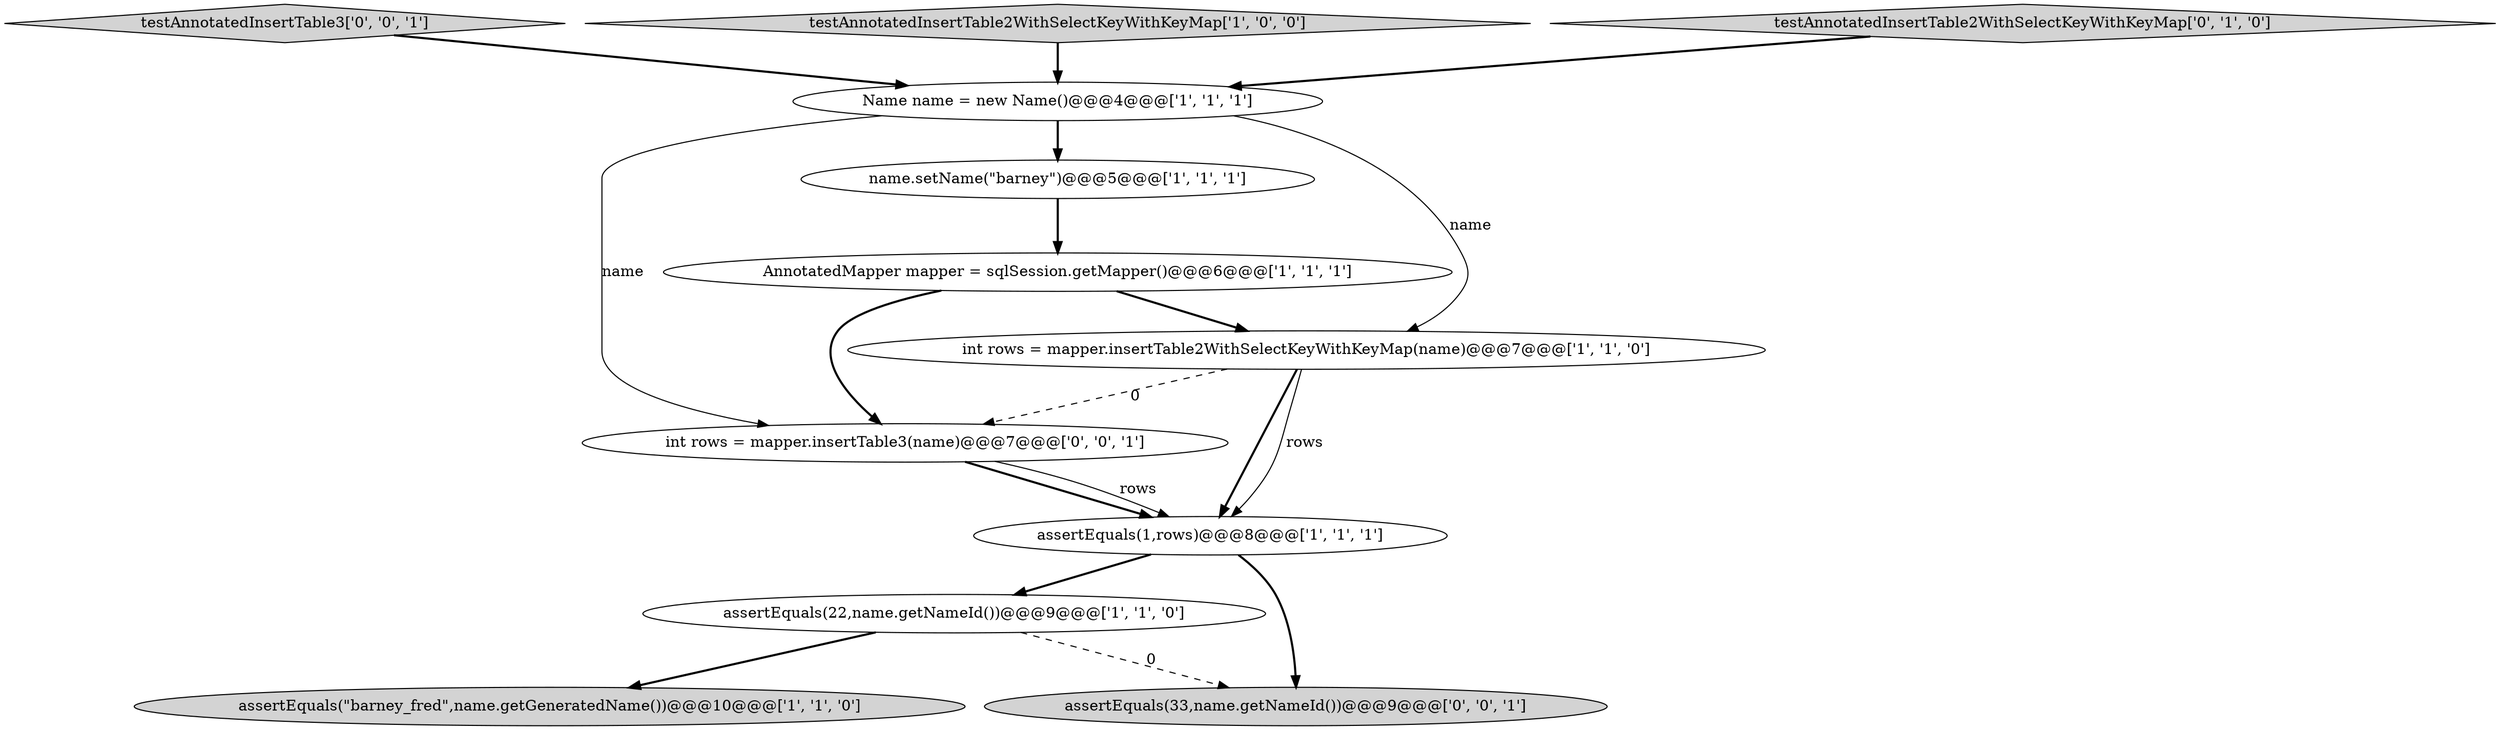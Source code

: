 digraph {
5 [style = filled, label = "int rows = mapper.insertTable2WithSelectKeyWithKeyMap(name)@@@7@@@['1', '1', '0']", fillcolor = white, shape = ellipse image = "AAA0AAABBB1BBB"];
3 [style = filled, label = "assertEquals(1,rows)@@@8@@@['1', '1', '1']", fillcolor = white, shape = ellipse image = "AAA0AAABBB1BBB"];
9 [style = filled, label = "testAnnotatedInsertTable3['0', '0', '1']", fillcolor = lightgray, shape = diamond image = "AAA0AAABBB3BBB"];
1 [style = filled, label = "assertEquals(22,name.getNameId())@@@9@@@['1', '1', '0']", fillcolor = white, shape = ellipse image = "AAA0AAABBB1BBB"];
10 [style = filled, label = "int rows = mapper.insertTable3(name)@@@7@@@['0', '0', '1']", fillcolor = white, shape = ellipse image = "AAA0AAABBB3BBB"];
4 [style = filled, label = "AnnotatedMapper mapper = sqlSession.getMapper()@@@6@@@['1', '1', '1']", fillcolor = white, shape = ellipse image = "AAA0AAABBB1BBB"];
2 [style = filled, label = "testAnnotatedInsertTable2WithSelectKeyWithKeyMap['1', '0', '0']", fillcolor = lightgray, shape = diamond image = "AAA0AAABBB1BBB"];
11 [style = filled, label = "assertEquals(33,name.getNameId())@@@9@@@['0', '0', '1']", fillcolor = lightgray, shape = ellipse image = "AAA0AAABBB3BBB"];
7 [style = filled, label = "Name name = new Name()@@@4@@@['1', '1', '1']", fillcolor = white, shape = ellipse image = "AAA0AAABBB1BBB"];
8 [style = filled, label = "testAnnotatedInsertTable2WithSelectKeyWithKeyMap['0', '1', '0']", fillcolor = lightgray, shape = diamond image = "AAA0AAABBB2BBB"];
6 [style = filled, label = "assertEquals(\"barney_fred\",name.getGeneratedName())@@@10@@@['1', '1', '0']", fillcolor = lightgray, shape = ellipse image = "AAA0AAABBB1BBB"];
0 [style = filled, label = "name.setName(\"barney\")@@@5@@@['1', '1', '1']", fillcolor = white, shape = ellipse image = "AAA0AAABBB1BBB"];
3->11 [style = bold, label=""];
5->3 [style = bold, label=""];
4->10 [style = bold, label=""];
10->3 [style = bold, label=""];
7->0 [style = bold, label=""];
1->6 [style = bold, label=""];
2->7 [style = bold, label=""];
3->1 [style = bold, label=""];
9->7 [style = bold, label=""];
10->3 [style = solid, label="rows"];
0->4 [style = bold, label=""];
5->10 [style = dashed, label="0"];
4->5 [style = bold, label=""];
7->5 [style = solid, label="name"];
1->11 [style = dashed, label="0"];
8->7 [style = bold, label=""];
7->10 [style = solid, label="name"];
5->3 [style = solid, label="rows"];
}
